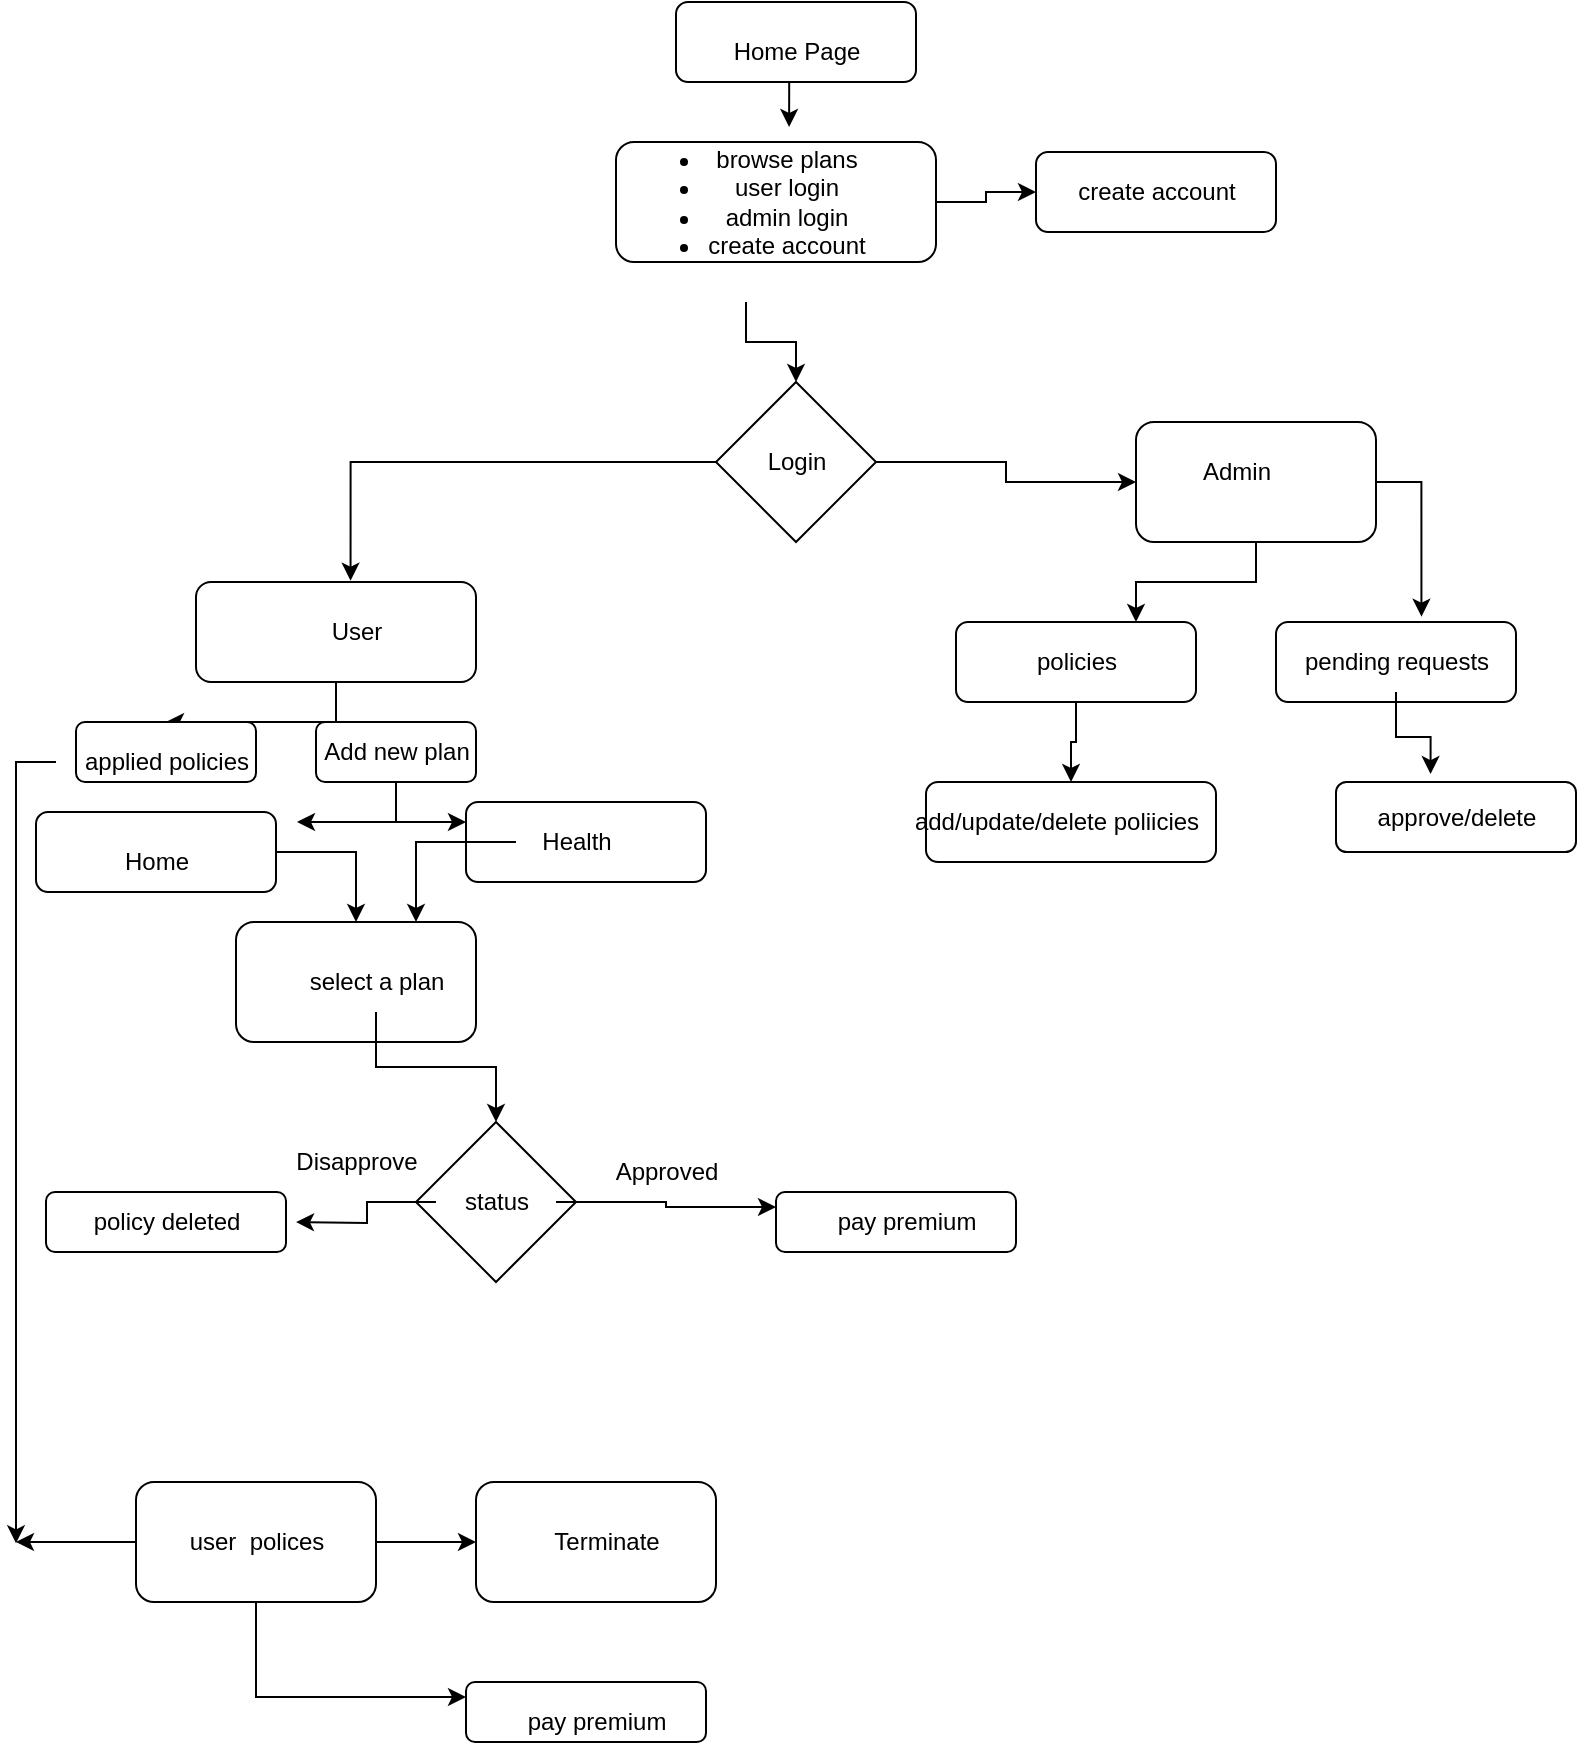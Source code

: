 <mxfile version="20.2.3" type="device"><diagram id="Pjby_86Yz-FHMCDge1Sh" name="Page-1"><mxGraphModel dx="782" dy="460" grid="1" gridSize="10" guides="1" tooltips="1" connect="1" arrows="1" fold="1" page="1" pageScale="1" pageWidth="850" pageHeight="1100" math="0" shadow="0"><root><mxCell id="0"/><mxCell id="1" parent="0"/><mxCell id="QtD7aHeEpi51CmOqvLOz-13" style="edgeStyle=orthogonalEdgeStyle;rounded=0;orthogonalLoop=1;jettySize=auto;html=1;exitX=0.5;exitY=1;exitDx=0;exitDy=0;entryX=0.654;entryY=0.125;entryDx=0;entryDy=0;entryPerimeter=0;" parent="1" source="QtD7aHeEpi51CmOqvLOz-1" target="QtD7aHeEpi51CmOqvLOz-5" edge="1"><mxGeometry relative="1" as="geometry"/></mxCell><mxCell id="QtD7aHeEpi51CmOqvLOz-1" value="" style="rounded=1;whiteSpace=wrap;html=1;" parent="1" vertex="1"><mxGeometry x="340" y="20" width="120" height="40" as="geometry"/></mxCell><mxCell id="QtD7aHeEpi51CmOqvLOz-3" value="Home Page" style="text;html=1;resizable=0;autosize=1;align=center;verticalAlign=middle;points=[];fillColor=none;strokeColor=none;rounded=0;" parent="1" vertex="1"><mxGeometry x="355" y="30" width="90" height="30" as="geometry"/></mxCell><mxCell id="QtD7aHeEpi51CmOqvLOz-78" style="edgeStyle=orthogonalEdgeStyle;rounded=0;orthogonalLoop=1;jettySize=auto;html=1;exitX=1;exitY=0.5;exitDx=0;exitDy=0;entryX=0;entryY=0.5;entryDx=0;entryDy=0;" parent="1" source="QtD7aHeEpi51CmOqvLOz-4" target="QtD7aHeEpi51CmOqvLOz-76" edge="1"><mxGeometry relative="1" as="geometry"/></mxCell><mxCell id="QtD7aHeEpi51CmOqvLOz-4" value="" style="rounded=1;whiteSpace=wrap;html=1;" parent="1" vertex="1"><mxGeometry x="310" y="90" width="160" height="60" as="geometry"/></mxCell><mxCell id="QtD7aHeEpi51CmOqvLOz-80" style="edgeStyle=orthogonalEdgeStyle;rounded=0;orthogonalLoop=1;jettySize=auto;html=1;entryX=0.5;entryY=0;entryDx=0;entryDy=0;" parent="1" source="QtD7aHeEpi51CmOqvLOz-5" target="QtD7aHeEpi51CmOqvLOz-6" edge="1"><mxGeometry relative="1" as="geometry"/></mxCell><mxCell id="QtD7aHeEpi51CmOqvLOz-5" value="&lt;ul&gt;&lt;li&gt;browse plans&lt;/li&gt;&lt;li&gt;user login&lt;/li&gt;&lt;li&gt;admin login&lt;/li&gt;&lt;li&gt;create account&lt;/li&gt;&lt;/ul&gt;" style="text;html=1;resizable=0;autosize=1;align=center;verticalAlign=middle;points=[];fillColor=none;strokeColor=none;rounded=0;" parent="1" vertex="1"><mxGeometry x="305" y="70" width="140" height="100" as="geometry"/></mxCell><mxCell id="QtD7aHeEpi51CmOqvLOz-31" style="edgeStyle=orthogonalEdgeStyle;rounded=0;orthogonalLoop=1;jettySize=auto;html=1;exitX=1;exitY=0.5;exitDx=0;exitDy=0;entryX=0;entryY=0.5;entryDx=0;entryDy=0;" parent="1" source="QtD7aHeEpi51CmOqvLOz-6" target="QtD7aHeEpi51CmOqvLOz-8" edge="1"><mxGeometry relative="1" as="geometry"/></mxCell><mxCell id="QtD7aHeEpi51CmOqvLOz-32" style="edgeStyle=orthogonalEdgeStyle;rounded=0;orthogonalLoop=1;jettySize=auto;html=1;entryX=0.552;entryY=-0.013;entryDx=0;entryDy=0;entryPerimeter=0;" parent="1" source="QtD7aHeEpi51CmOqvLOz-6" target="QtD7aHeEpi51CmOqvLOz-9" edge="1"><mxGeometry relative="1" as="geometry"/></mxCell><mxCell id="QtD7aHeEpi51CmOqvLOz-6" value="" style="rhombus;whiteSpace=wrap;html=1;" parent="1" vertex="1"><mxGeometry x="360" y="210" width="80" height="80" as="geometry"/></mxCell><mxCell id="QtD7aHeEpi51CmOqvLOz-7" value="Login" style="text;html=1;resizable=0;autosize=1;align=center;verticalAlign=middle;points=[];fillColor=none;strokeColor=none;rounded=0;" parent="1" vertex="1"><mxGeometry x="375" y="235" width="50" height="30" as="geometry"/></mxCell><mxCell id="QtD7aHeEpi51CmOqvLOz-75" style="edgeStyle=orthogonalEdgeStyle;rounded=0;orthogonalLoop=1;jettySize=auto;html=1;exitX=1;exitY=0.5;exitDx=0;exitDy=0;entryX=0.606;entryY=-0.067;entryDx=0;entryDy=0;entryPerimeter=0;" parent="1" source="QtD7aHeEpi51CmOqvLOz-8" target="QtD7aHeEpi51CmOqvLOz-103" edge="1"><mxGeometry relative="1" as="geometry"><mxPoint x="703.4" y="310.9" as="targetPoint"/></mxGeometry></mxCell><mxCell id="QtD7aHeEpi51CmOqvLOz-105" style="edgeStyle=orthogonalEdgeStyle;rounded=0;orthogonalLoop=1;jettySize=auto;html=1;entryX=0.75;entryY=0;entryDx=0;entryDy=0;" parent="1" source="QtD7aHeEpi51CmOqvLOz-8" target="QtD7aHeEpi51CmOqvLOz-104" edge="1"><mxGeometry relative="1" as="geometry"/></mxCell><mxCell id="QtD7aHeEpi51CmOqvLOz-8" value="" style="rounded=1;whiteSpace=wrap;html=1;" parent="1" vertex="1"><mxGeometry x="570" y="230" width="120" height="60" as="geometry"/></mxCell><mxCell id="QtD7aHeEpi51CmOqvLOz-102" style="edgeStyle=orthogonalEdgeStyle;rounded=0;orthogonalLoop=1;jettySize=auto;html=1;entryX=0.5;entryY=0;entryDx=0;entryDy=0;" parent="1" source="QtD7aHeEpi51CmOqvLOz-9" target="QtD7aHeEpi51CmOqvLOz-97" edge="1"><mxGeometry relative="1" as="geometry"/></mxCell><mxCell id="QtD7aHeEpi51CmOqvLOz-9" value="" style="rounded=1;whiteSpace=wrap;html=1;" parent="1" vertex="1"><mxGeometry x="100" y="310" width="140" height="50" as="geometry"/></mxCell><mxCell id="QtD7aHeEpi51CmOqvLOz-10" value="Admin" style="text;html=1;resizable=0;autosize=1;align=center;verticalAlign=middle;points=[];fillColor=none;strokeColor=none;rounded=0;" parent="1" vertex="1"><mxGeometry x="590" y="240" width="60" height="30" as="geometry"/></mxCell><mxCell id="QtD7aHeEpi51CmOqvLOz-12" value="User" style="text;html=1;resizable=0;autosize=1;align=center;verticalAlign=middle;points=[];fillColor=none;strokeColor=none;rounded=0;" parent="1" vertex="1"><mxGeometry x="155" y="320" width="50" height="30" as="geometry"/></mxCell><mxCell id="QtD7aHeEpi51CmOqvLOz-26" style="edgeStyle=orthogonalEdgeStyle;rounded=0;orthogonalLoop=1;jettySize=auto;html=1;exitX=1;exitY=0.5;exitDx=0;exitDy=0;entryX=0.5;entryY=0;entryDx=0;entryDy=0;" parent="1" source="QtD7aHeEpi51CmOqvLOz-17" target="QtD7aHeEpi51CmOqvLOz-23" edge="1"><mxGeometry relative="1" as="geometry"/></mxCell><mxCell id="QtD7aHeEpi51CmOqvLOz-17" value="" style="rounded=1;whiteSpace=wrap;html=1;" parent="1" vertex="1"><mxGeometry x="20" y="425" width="120" height="40" as="geometry"/></mxCell><mxCell id="QtD7aHeEpi51CmOqvLOz-18" value="" style="rounded=1;whiteSpace=wrap;html=1;" parent="1" vertex="1"><mxGeometry x="235" y="420" width="120" height="40" as="geometry"/></mxCell><mxCell id="QtD7aHeEpi51CmOqvLOz-25" style="edgeStyle=orthogonalEdgeStyle;rounded=0;orthogonalLoop=1;jettySize=auto;html=1;entryX=0.75;entryY=0;entryDx=0;entryDy=0;" parent="1" source="QtD7aHeEpi51CmOqvLOz-19" target="QtD7aHeEpi51CmOqvLOz-23" edge="1"><mxGeometry relative="1" as="geometry"/></mxCell><mxCell id="QtD7aHeEpi51CmOqvLOz-19" value="Health" style="text;html=1;resizable=0;autosize=1;align=center;verticalAlign=middle;points=[];fillColor=none;strokeColor=none;rounded=0;" parent="1" vertex="1"><mxGeometry x="260" y="425" width="60" height="30" as="geometry"/></mxCell><mxCell id="QtD7aHeEpi51CmOqvLOz-20" value="Home" style="text;html=1;resizable=0;autosize=1;align=center;verticalAlign=middle;points=[];fillColor=none;strokeColor=none;rounded=0;" parent="1" vertex="1"><mxGeometry x="50" y="435" width="60" height="30" as="geometry"/></mxCell><mxCell id="QtD7aHeEpi51CmOqvLOz-28" style="edgeStyle=orthogonalEdgeStyle;rounded=0;orthogonalLoop=1;jettySize=auto;html=1;exitX=0.75;exitY=1;exitDx=0;exitDy=0;entryX=0.77;entryY=1.011;entryDx=0;entryDy=0;entryPerimeter=0;" parent="1" source="QtD7aHeEpi51CmOqvLOz-23" target="QtD7aHeEpi51CmOqvLOz-24" edge="1"><mxGeometry relative="1" as="geometry"/></mxCell><mxCell id="QtD7aHeEpi51CmOqvLOz-23" value="" style="rounded=1;whiteSpace=wrap;html=1;" parent="1" vertex="1"><mxGeometry x="120" y="480" width="120" height="60" as="geometry"/></mxCell><mxCell id="vavC3au-pI7WXoxyvLSI-4" style="edgeStyle=orthogonalEdgeStyle;rounded=0;orthogonalLoop=1;jettySize=auto;html=1;entryX=0.5;entryY=0;entryDx=0;entryDy=0;" edge="1" parent="1" source="QtD7aHeEpi51CmOqvLOz-24" target="QtD7aHeEpi51CmOqvLOz-38"><mxGeometry relative="1" as="geometry"/></mxCell><mxCell id="QtD7aHeEpi51CmOqvLOz-24" value="select a plan" style="text;html=1;resizable=0;autosize=1;align=center;verticalAlign=middle;points=[];fillColor=none;strokeColor=none;rounded=0;" parent="1" vertex="1"><mxGeometry x="145" y="495" width="90" height="30" as="geometry"/></mxCell><mxCell id="QtD7aHeEpi51CmOqvLOz-38" value="" style="rhombus;whiteSpace=wrap;html=1;" parent="1" vertex="1"><mxGeometry x="210" y="580" width="80" height="80" as="geometry"/></mxCell><mxCell id="vavC3au-pI7WXoxyvLSI-5" style="edgeStyle=orthogonalEdgeStyle;rounded=0;orthogonalLoop=1;jettySize=auto;html=1;entryX=0;entryY=0.25;entryDx=0;entryDy=0;" edge="1" parent="1" source="QtD7aHeEpi51CmOqvLOz-39" target="QtD7aHeEpi51CmOqvLOz-44"><mxGeometry relative="1" as="geometry"/></mxCell><mxCell id="vavC3au-pI7WXoxyvLSI-6" style="edgeStyle=orthogonalEdgeStyle;rounded=0;orthogonalLoop=1;jettySize=auto;html=1;" edge="1" parent="1" source="QtD7aHeEpi51CmOqvLOz-39"><mxGeometry relative="1" as="geometry"><mxPoint x="150" y="630" as="targetPoint"/></mxGeometry></mxCell><mxCell id="QtD7aHeEpi51CmOqvLOz-39" value="status" style="text;html=1;resizable=0;autosize=1;align=center;verticalAlign=middle;points=[];fillColor=none;strokeColor=none;rounded=0;" parent="1" vertex="1"><mxGeometry x="220" y="605" width="60" height="30" as="geometry"/></mxCell><mxCell id="QtD7aHeEpi51CmOqvLOz-44" value="" style="rounded=1;whiteSpace=wrap;html=1;" parent="1" vertex="1"><mxGeometry x="390" y="615" width="120" height="30" as="geometry"/></mxCell><mxCell id="QtD7aHeEpi51CmOqvLOz-46" value="pay premium" style="text;html=1;resizable=0;autosize=1;align=center;verticalAlign=middle;points=[];fillColor=none;strokeColor=none;rounded=0;" parent="1" vertex="1"><mxGeometry x="410" y="615" width="90" height="30" as="geometry"/></mxCell><mxCell id="QtD7aHeEpi51CmOqvLOz-51" style="edgeStyle=orthogonalEdgeStyle;rounded=0;orthogonalLoop=1;jettySize=auto;html=1;" parent="1" source="QtD7aHeEpi51CmOqvLOz-47" edge="1"><mxGeometry relative="1" as="geometry"><mxPoint x="10" y="790" as="targetPoint"/></mxGeometry></mxCell><mxCell id="QtD7aHeEpi51CmOqvLOz-60" style="edgeStyle=orthogonalEdgeStyle;rounded=0;orthogonalLoop=1;jettySize=auto;html=1;exitX=1;exitY=0.5;exitDx=0;exitDy=0;entryX=0;entryY=0.5;entryDx=0;entryDy=0;" parent="1" source="QtD7aHeEpi51CmOqvLOz-47" target="QtD7aHeEpi51CmOqvLOz-52" edge="1"><mxGeometry relative="1" as="geometry"/></mxCell><mxCell id="QtD7aHeEpi51CmOqvLOz-66" style="edgeStyle=orthogonalEdgeStyle;rounded=0;orthogonalLoop=1;jettySize=auto;html=1;exitX=0.5;exitY=1;exitDx=0;exitDy=0;entryX=0;entryY=0.25;entryDx=0;entryDy=0;" parent="1" source="QtD7aHeEpi51CmOqvLOz-47" target="QtD7aHeEpi51CmOqvLOz-61" edge="1"><mxGeometry relative="1" as="geometry"/></mxCell><mxCell id="QtD7aHeEpi51CmOqvLOz-47" value="" style="rounded=1;whiteSpace=wrap;html=1;" parent="1" vertex="1"><mxGeometry x="70" y="760" width="120" height="60" as="geometry"/></mxCell><mxCell id="QtD7aHeEpi51CmOqvLOz-48" value="user&amp;nbsp; polices" style="text;html=1;resizable=0;autosize=1;align=center;verticalAlign=middle;points=[];fillColor=none;strokeColor=none;rounded=0;" parent="1" vertex="1"><mxGeometry x="85" y="775" width="90" height="30" as="geometry"/></mxCell><mxCell id="QtD7aHeEpi51CmOqvLOz-62" style="edgeStyle=orthogonalEdgeStyle;rounded=0;orthogonalLoop=1;jettySize=auto;html=1;exitX=0.5;exitY=1;exitDx=0;exitDy=0;entryX=0.49;entryY=1.189;entryDx=0;entryDy=0;entryPerimeter=0;" parent="1" source="QtD7aHeEpi51CmOqvLOz-52" target="QtD7aHeEpi51CmOqvLOz-54" edge="1"><mxGeometry relative="1" as="geometry"/></mxCell><mxCell id="QtD7aHeEpi51CmOqvLOz-52" value="" style="rounded=1;whiteSpace=wrap;html=1;" parent="1" vertex="1"><mxGeometry x="240" y="760" width="120" height="60" as="geometry"/></mxCell><mxCell id="QtD7aHeEpi51CmOqvLOz-54" value="Terminate" style="text;html=1;resizable=0;autosize=1;align=center;verticalAlign=middle;points=[];fillColor=none;strokeColor=none;rounded=0;" parent="1" vertex="1"><mxGeometry x="265" y="775" width="80" height="30" as="geometry"/></mxCell><mxCell id="QtD7aHeEpi51CmOqvLOz-61" value="" style="rounded=1;whiteSpace=wrap;html=1;" parent="1" vertex="1"><mxGeometry x="235" y="860" width="120" height="30" as="geometry"/></mxCell><mxCell id="QtD7aHeEpi51CmOqvLOz-65" value="pay premium" style="text;html=1;resizable=0;autosize=1;align=center;verticalAlign=middle;points=[];fillColor=none;strokeColor=none;rounded=0;" parent="1" vertex="1"><mxGeometry x="255" y="865" width="90" height="30" as="geometry"/></mxCell><mxCell id="QtD7aHeEpi51CmOqvLOz-76" value="" style="rounded=1;whiteSpace=wrap;html=1;" parent="1" vertex="1"><mxGeometry x="520" y="95" width="120" height="40" as="geometry"/></mxCell><mxCell id="QtD7aHeEpi51CmOqvLOz-77" value="create account" style="text;html=1;resizable=0;autosize=1;align=center;verticalAlign=middle;points=[];fillColor=none;strokeColor=none;rounded=0;" parent="1" vertex="1"><mxGeometry x="530" y="100" width="100" height="30" as="geometry"/></mxCell><mxCell id="QtD7aHeEpi51CmOqvLOz-88" value="" style="rounded=1;whiteSpace=wrap;html=1;" parent="1" vertex="1"><mxGeometry x="160" y="380" width="80" height="30" as="geometry"/></mxCell><mxCell id="QtD7aHeEpi51CmOqvLOz-94" style="edgeStyle=orthogonalEdgeStyle;rounded=0;orthogonalLoop=1;jettySize=auto;html=1;entryX=0;entryY=0.25;entryDx=0;entryDy=0;" parent="1" source="QtD7aHeEpi51CmOqvLOz-89" target="QtD7aHeEpi51CmOqvLOz-18" edge="1"><mxGeometry relative="1" as="geometry"/></mxCell><mxCell id="QtD7aHeEpi51CmOqvLOz-96" style="edgeStyle=orthogonalEdgeStyle;rounded=0;orthogonalLoop=1;jettySize=auto;html=1;" parent="1" source="QtD7aHeEpi51CmOqvLOz-89" edge="1"><mxGeometry relative="1" as="geometry"><mxPoint x="150" y="430" as="targetPoint"/></mxGeometry></mxCell><mxCell id="QtD7aHeEpi51CmOqvLOz-97" value="" style="rounded=1;whiteSpace=wrap;html=1;" parent="1" vertex="1"><mxGeometry x="40" y="380" width="90" height="30" as="geometry"/></mxCell><mxCell id="QtD7aHeEpi51CmOqvLOz-100" style="edgeStyle=orthogonalEdgeStyle;rounded=0;orthogonalLoop=1;jettySize=auto;html=1;" parent="1" source="QtD7aHeEpi51CmOqvLOz-98" edge="1"><mxGeometry relative="1" as="geometry"><mxPoint x="10" y="790.667" as="targetPoint"/></mxGeometry></mxCell><mxCell id="QtD7aHeEpi51CmOqvLOz-98" value="applied policies" style="text;html=1;resizable=0;autosize=1;align=center;verticalAlign=middle;points=[];fillColor=none;strokeColor=none;rounded=0;" parent="1" vertex="1"><mxGeometry x="30" y="385" width="110" height="30" as="geometry"/></mxCell><mxCell id="QtD7aHeEpi51CmOqvLOz-89" value="Add new plan" style="text;html=1;resizable=0;autosize=1;align=center;verticalAlign=middle;points=[];fillColor=none;strokeColor=none;rounded=0;" parent="1" vertex="1"><mxGeometry x="150" y="380" width="100" height="30" as="geometry"/></mxCell><mxCell id="QtD7aHeEpi51CmOqvLOz-99" value="" style="edgeStyle=orthogonalEdgeStyle;rounded=0;orthogonalLoop=1;jettySize=auto;html=1;endArrow=none;" parent="1" source="QtD7aHeEpi51CmOqvLOz-9" target="QtD7aHeEpi51CmOqvLOz-89" edge="1"><mxGeometry relative="1" as="geometry"><mxPoint x="10" y="790" as="targetPoint"/><mxPoint x="170" y="360" as="sourcePoint"/><Array as="points"><mxPoint x="170" y="390"/></Array></mxGeometry></mxCell><mxCell id="QtD7aHeEpi51CmOqvLOz-103" value="" style="rounded=1;whiteSpace=wrap;html=1;" parent="1" vertex="1"><mxGeometry x="640" y="330" width="120" height="40" as="geometry"/></mxCell><mxCell id="QtD7aHeEpi51CmOqvLOz-112" style="edgeStyle=orthogonalEdgeStyle;rounded=0;orthogonalLoop=1;jettySize=auto;html=1;entryX=0.5;entryY=0;entryDx=0;entryDy=0;" parent="1" source="QtD7aHeEpi51CmOqvLOz-104" target="QtD7aHeEpi51CmOqvLOz-110" edge="1"><mxGeometry relative="1" as="geometry"/></mxCell><mxCell id="QtD7aHeEpi51CmOqvLOz-104" value="" style="rounded=1;whiteSpace=wrap;html=1;" parent="1" vertex="1"><mxGeometry x="480" y="330" width="120" height="40" as="geometry"/></mxCell><mxCell id="QtD7aHeEpi51CmOqvLOz-106" value="policies" style="text;html=1;resizable=0;autosize=1;align=center;verticalAlign=middle;points=[];fillColor=none;strokeColor=none;rounded=0;" parent="1" vertex="1"><mxGeometry x="510" y="335" width="60" height="30" as="geometry"/></mxCell><mxCell id="QtD7aHeEpi51CmOqvLOz-115" style="edgeStyle=orthogonalEdgeStyle;rounded=0;orthogonalLoop=1;jettySize=auto;html=1;entryX=0.394;entryY=-0.114;entryDx=0;entryDy=0;entryPerimeter=0;" parent="1" source="QtD7aHeEpi51CmOqvLOz-107" target="QtD7aHeEpi51CmOqvLOz-113" edge="1"><mxGeometry relative="1" as="geometry"/></mxCell><mxCell id="QtD7aHeEpi51CmOqvLOz-107" value="pending requests" style="text;html=1;resizable=0;autosize=1;align=center;verticalAlign=middle;points=[];fillColor=none;strokeColor=none;rounded=0;" parent="1" vertex="1"><mxGeometry x="640" y="335" width="120" height="30" as="geometry"/></mxCell><mxCell id="QtD7aHeEpi51CmOqvLOz-110" value="" style="rounded=1;whiteSpace=wrap;html=1;" parent="1" vertex="1"><mxGeometry x="465" y="410" width="145" height="40" as="geometry"/></mxCell><mxCell id="QtD7aHeEpi51CmOqvLOz-111" value="add/update/delete poliicies" style="text;html=1;resizable=0;autosize=1;align=center;verticalAlign=middle;points=[];fillColor=none;strokeColor=none;rounded=0;" parent="1" vertex="1"><mxGeometry x="445" y="415" width="170" height="30" as="geometry"/></mxCell><mxCell id="QtD7aHeEpi51CmOqvLOz-113" value="" style="rounded=1;whiteSpace=wrap;html=1;" parent="1" vertex="1"><mxGeometry x="670" y="410" width="120" height="35" as="geometry"/></mxCell><mxCell id="QtD7aHeEpi51CmOqvLOz-114" value="approve/delete" style="text;html=1;resizable=0;autosize=1;align=center;verticalAlign=middle;points=[];fillColor=none;strokeColor=none;rounded=0;" parent="1" vertex="1"><mxGeometry x="680" y="412.5" width="100" height="30" as="geometry"/></mxCell><mxCell id="vavC3au-pI7WXoxyvLSI-3" value="" style="rounded=1;whiteSpace=wrap;html=1;" vertex="1" parent="1"><mxGeometry x="25" y="615" width="120" height="30" as="geometry"/></mxCell><mxCell id="vavC3au-pI7WXoxyvLSI-7" value="Approved" style="text;html=1;resizable=0;autosize=1;align=center;verticalAlign=middle;points=[];fillColor=none;strokeColor=none;rounded=0;" vertex="1" parent="1"><mxGeometry x="300" y="590" width="70" height="30" as="geometry"/></mxCell><mxCell id="vavC3au-pI7WXoxyvLSI-8" value="Disapprove" style="text;html=1;resizable=0;autosize=1;align=center;verticalAlign=middle;points=[];fillColor=none;strokeColor=none;rounded=0;" vertex="1" parent="1"><mxGeometry x="140" y="585" width="80" height="30" as="geometry"/></mxCell><mxCell id="vavC3au-pI7WXoxyvLSI-9" value="policy deleted" style="text;html=1;resizable=0;autosize=1;align=center;verticalAlign=middle;points=[];fillColor=none;strokeColor=none;rounded=0;" vertex="1" parent="1"><mxGeometry x="35" y="615" width="100" height="30" as="geometry"/></mxCell></root></mxGraphModel></diagram></mxfile>